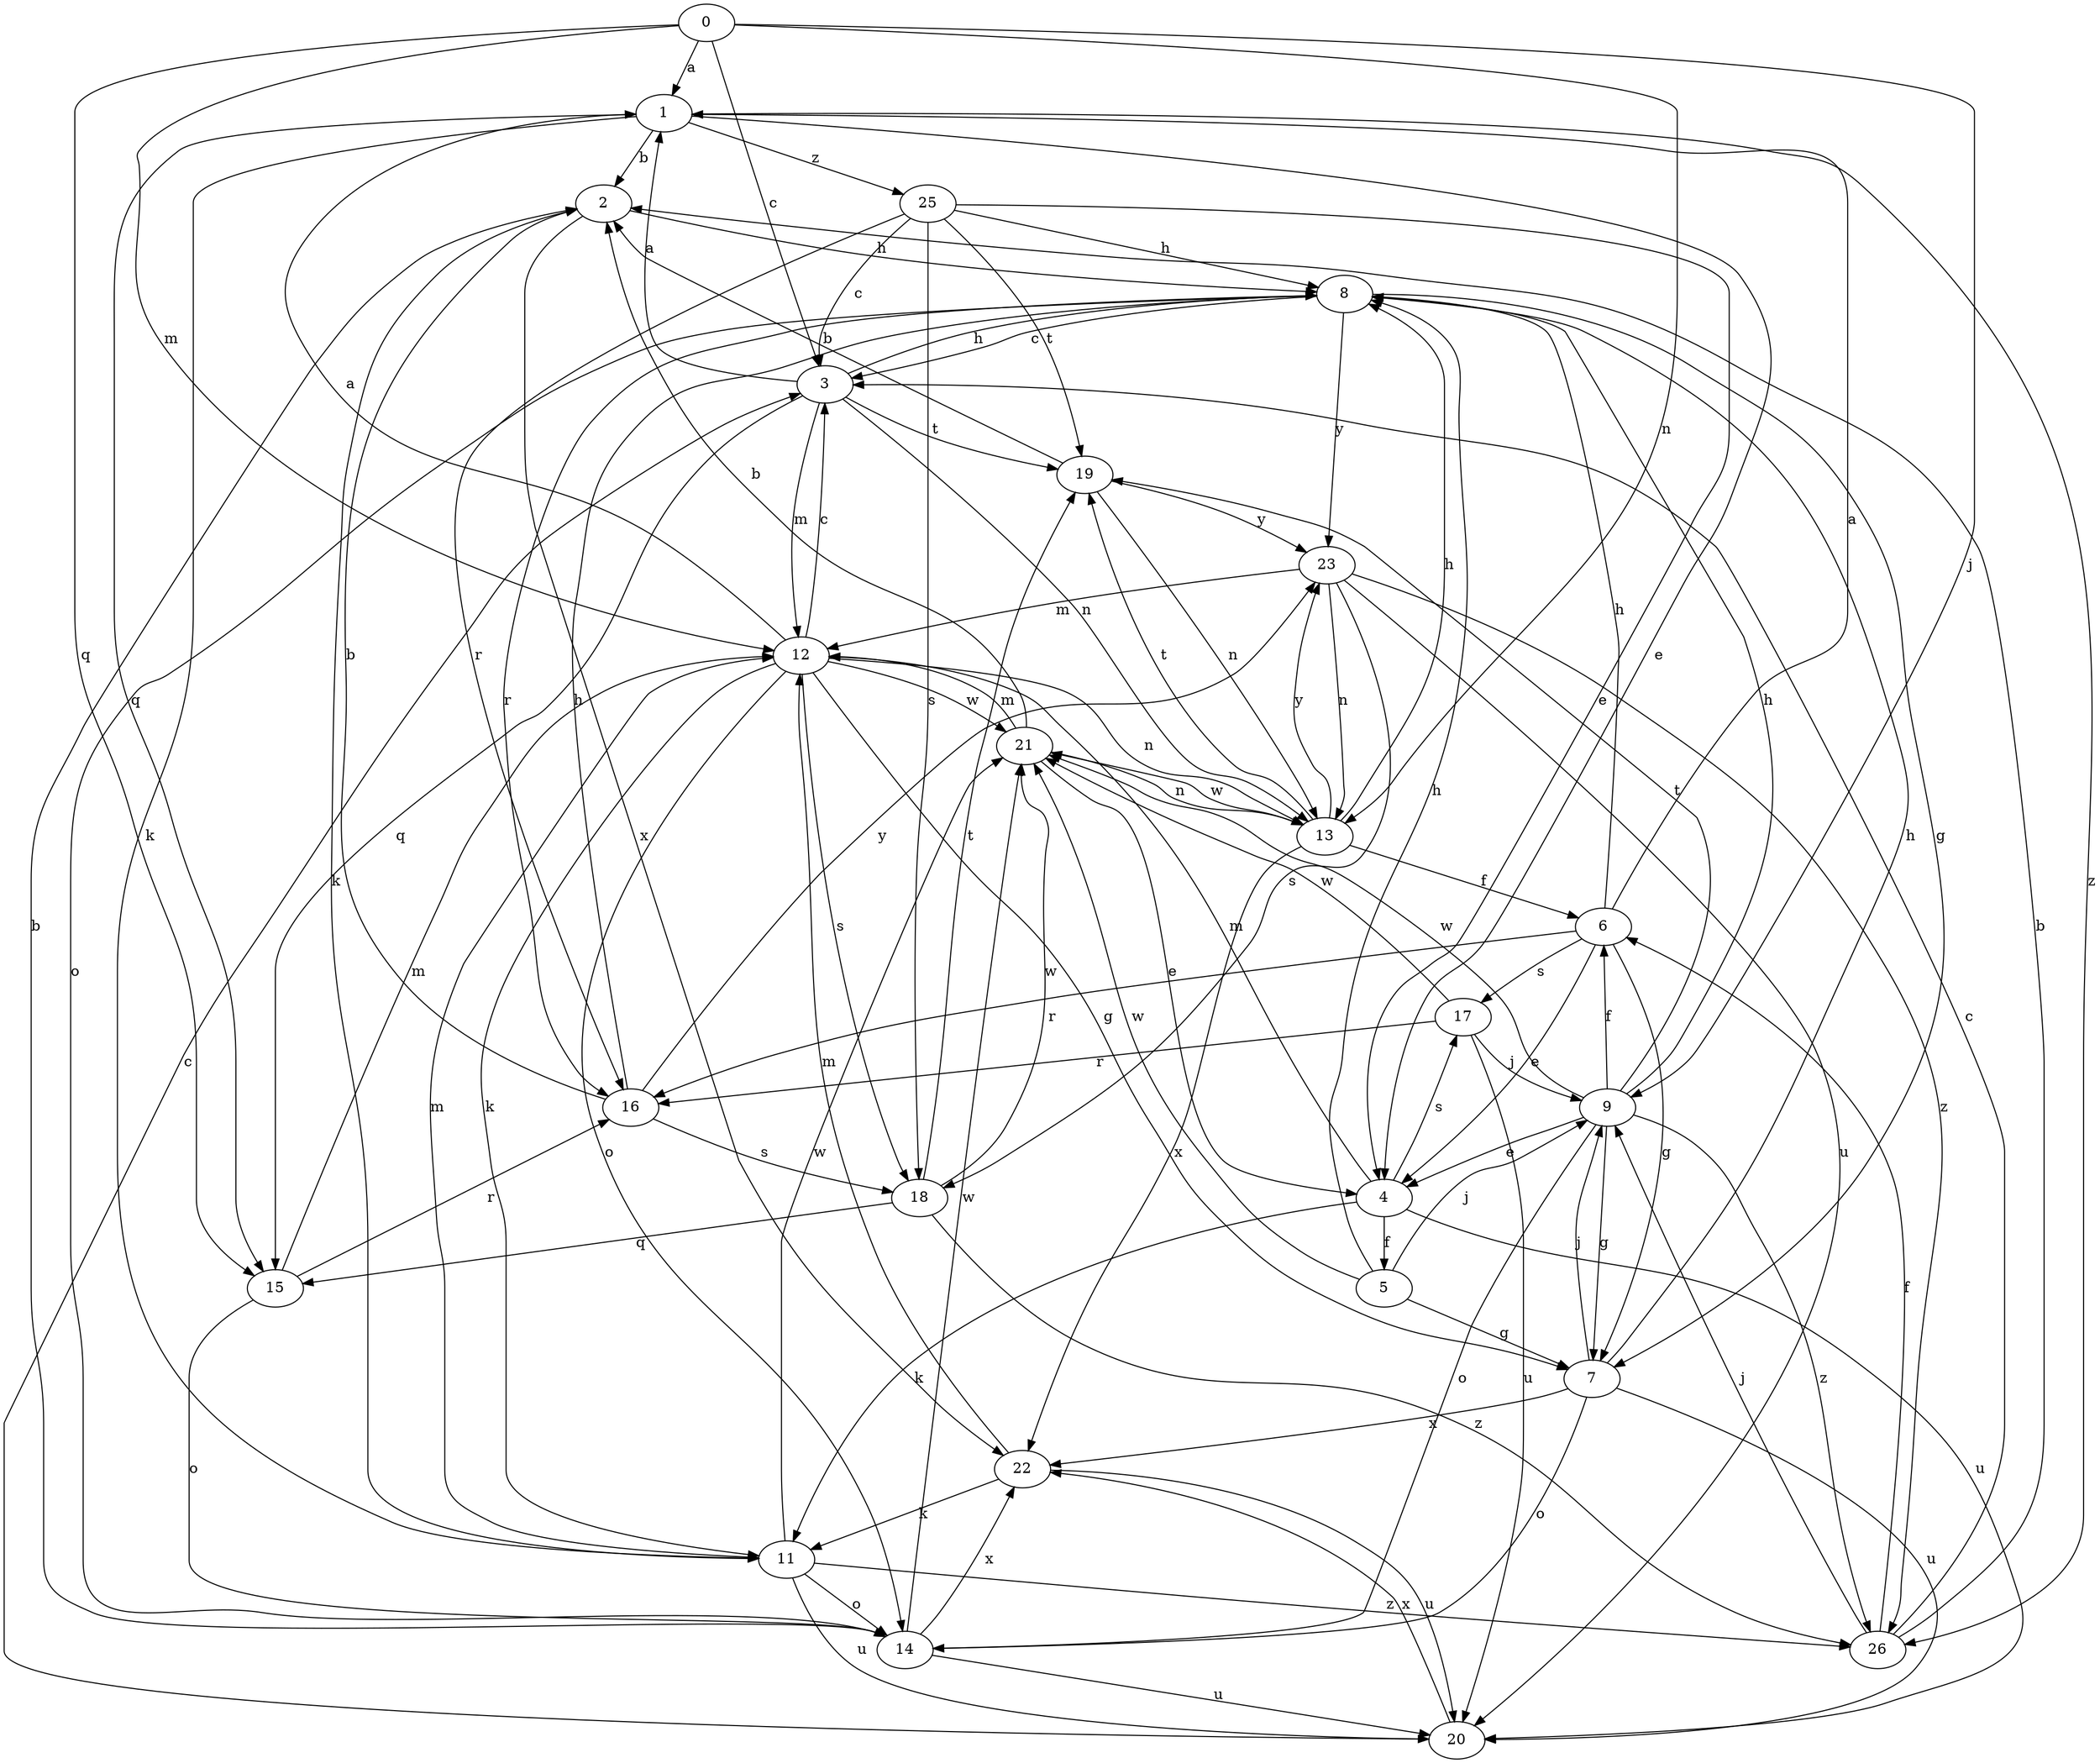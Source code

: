 strict digraph  {
0;
1;
2;
3;
4;
5;
6;
7;
8;
9;
11;
12;
13;
14;
15;
16;
17;
18;
19;
20;
21;
22;
23;
25;
26;
0 -> 1  [label=a];
0 -> 3  [label=c];
0 -> 9  [label=j];
0 -> 12  [label=m];
0 -> 13  [label=n];
0 -> 15  [label=q];
1 -> 2  [label=b];
1 -> 4  [label=e];
1 -> 11  [label=k];
1 -> 15  [label=q];
1 -> 25  [label=z];
1 -> 26  [label=z];
2 -> 8  [label=h];
2 -> 11  [label=k];
2 -> 22  [label=x];
3 -> 1  [label=a];
3 -> 8  [label=h];
3 -> 12  [label=m];
3 -> 13  [label=n];
3 -> 15  [label=q];
3 -> 19  [label=t];
4 -> 5  [label=f];
4 -> 11  [label=k];
4 -> 12  [label=m];
4 -> 17  [label=s];
4 -> 20  [label=u];
5 -> 7  [label=g];
5 -> 8  [label=h];
5 -> 9  [label=j];
5 -> 21  [label=w];
6 -> 1  [label=a];
6 -> 4  [label=e];
6 -> 7  [label=g];
6 -> 8  [label=h];
6 -> 16  [label=r];
6 -> 17  [label=s];
7 -> 8  [label=h];
7 -> 9  [label=j];
7 -> 14  [label=o];
7 -> 20  [label=u];
7 -> 22  [label=x];
8 -> 3  [label=c];
8 -> 7  [label=g];
8 -> 14  [label=o];
8 -> 16  [label=r];
8 -> 23  [label=y];
9 -> 4  [label=e];
9 -> 6  [label=f];
9 -> 7  [label=g];
9 -> 8  [label=h];
9 -> 14  [label=o];
9 -> 19  [label=t];
9 -> 21  [label=w];
9 -> 26  [label=z];
11 -> 12  [label=m];
11 -> 14  [label=o];
11 -> 20  [label=u];
11 -> 21  [label=w];
11 -> 26  [label=z];
12 -> 1  [label=a];
12 -> 3  [label=c];
12 -> 7  [label=g];
12 -> 11  [label=k];
12 -> 13  [label=n];
12 -> 14  [label=o];
12 -> 18  [label=s];
12 -> 21  [label=w];
13 -> 6  [label=f];
13 -> 8  [label=h];
13 -> 19  [label=t];
13 -> 21  [label=w];
13 -> 22  [label=x];
13 -> 23  [label=y];
14 -> 2  [label=b];
14 -> 20  [label=u];
14 -> 21  [label=w];
14 -> 22  [label=x];
15 -> 12  [label=m];
15 -> 14  [label=o];
15 -> 16  [label=r];
16 -> 2  [label=b];
16 -> 8  [label=h];
16 -> 18  [label=s];
16 -> 23  [label=y];
17 -> 9  [label=j];
17 -> 16  [label=r];
17 -> 20  [label=u];
17 -> 21  [label=w];
18 -> 15  [label=q];
18 -> 19  [label=t];
18 -> 21  [label=w];
18 -> 26  [label=z];
19 -> 2  [label=b];
19 -> 13  [label=n];
19 -> 23  [label=y];
20 -> 3  [label=c];
20 -> 22  [label=x];
21 -> 2  [label=b];
21 -> 4  [label=e];
21 -> 12  [label=m];
21 -> 13  [label=n];
22 -> 11  [label=k];
22 -> 12  [label=m];
22 -> 20  [label=u];
23 -> 12  [label=m];
23 -> 13  [label=n];
23 -> 18  [label=s];
23 -> 20  [label=u];
23 -> 26  [label=z];
25 -> 3  [label=c];
25 -> 4  [label=e];
25 -> 8  [label=h];
25 -> 16  [label=r];
25 -> 18  [label=s];
25 -> 19  [label=t];
26 -> 2  [label=b];
26 -> 3  [label=c];
26 -> 6  [label=f];
26 -> 9  [label=j];
}
